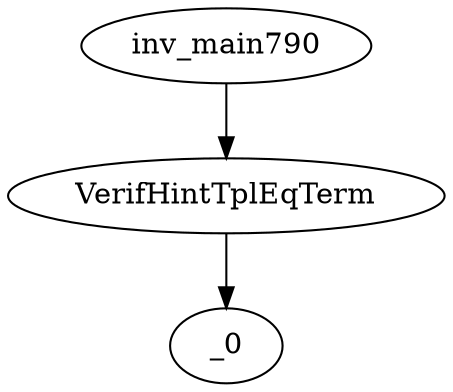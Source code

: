 digraph dag {
0 [label="inv_main790"];
1 [label="VerifHintTplEqTerm"];
2 [label="_0"];
0->1
1 -> 2
}
